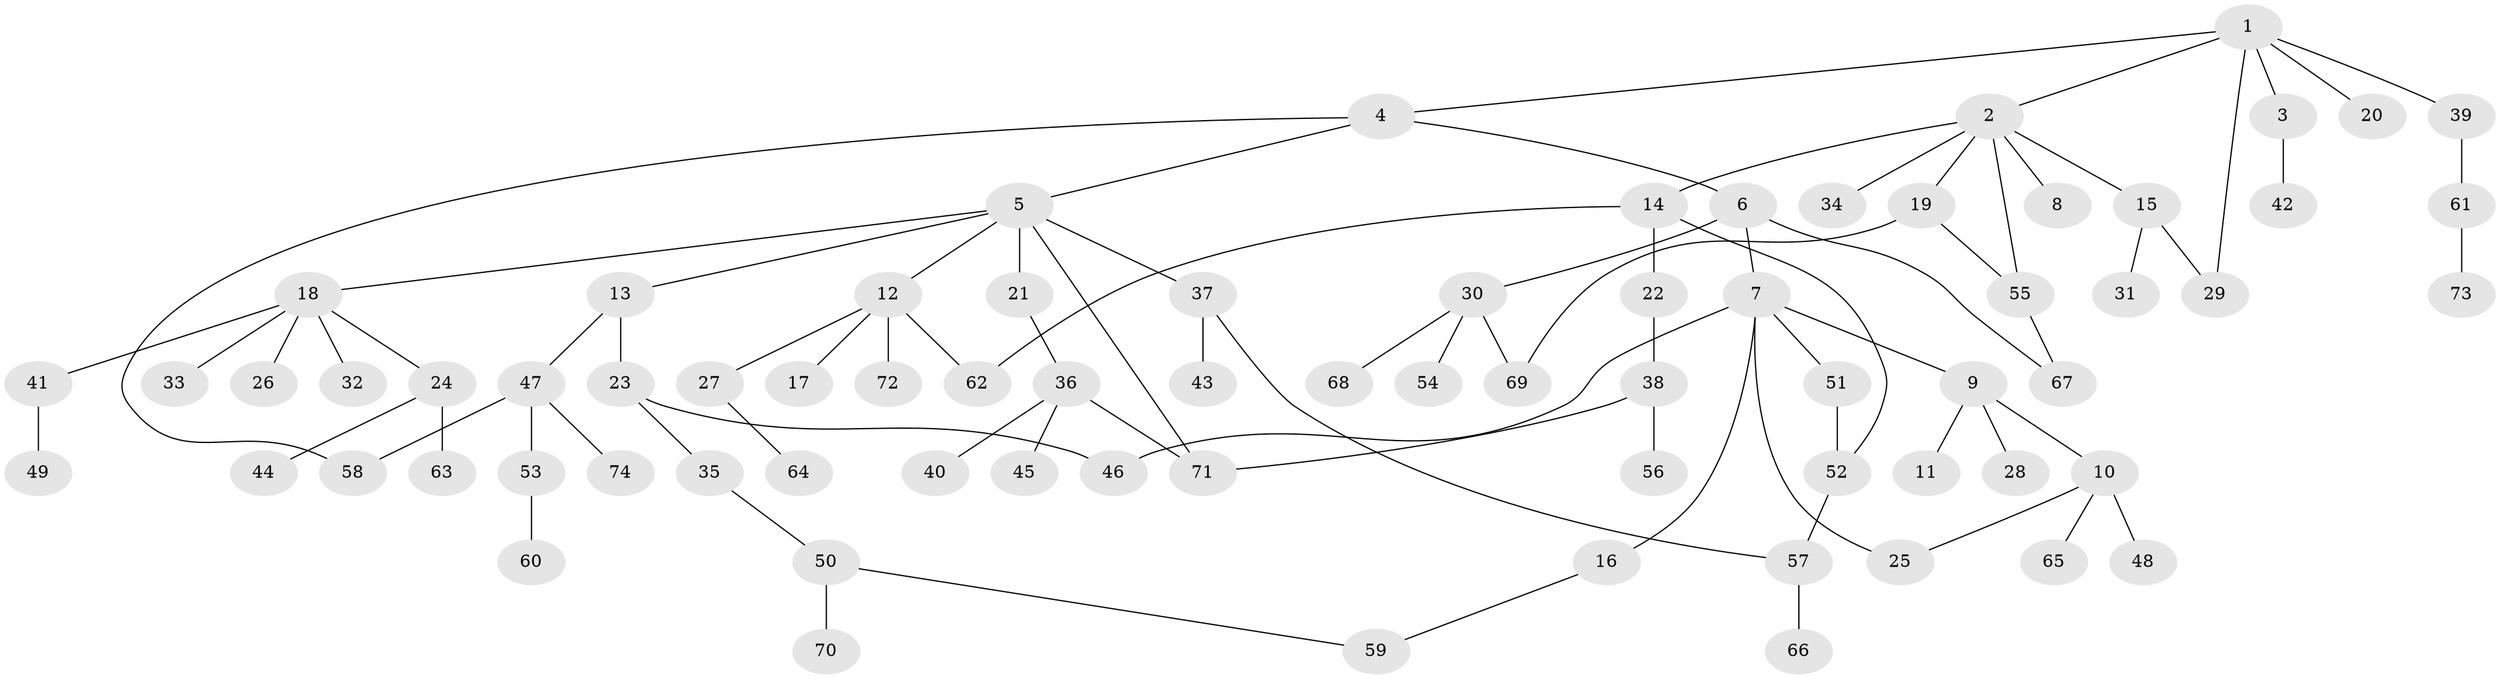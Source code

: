 // coarse degree distribution, {5: 0.04081632653061224, 9: 0.02040816326530612, 1: 0.40816326530612246, 6: 0.08163265306122448, 3: 0.1836734693877551, 4: 0.04081632653061224, 2: 0.22448979591836735}
// Generated by graph-tools (version 1.1) at 2025/51/02/27/25 19:51:38]
// undirected, 74 vertices, 86 edges
graph export_dot {
graph [start="1"]
  node [color=gray90,style=filled];
  1;
  2;
  3;
  4;
  5;
  6;
  7;
  8;
  9;
  10;
  11;
  12;
  13;
  14;
  15;
  16;
  17;
  18;
  19;
  20;
  21;
  22;
  23;
  24;
  25;
  26;
  27;
  28;
  29;
  30;
  31;
  32;
  33;
  34;
  35;
  36;
  37;
  38;
  39;
  40;
  41;
  42;
  43;
  44;
  45;
  46;
  47;
  48;
  49;
  50;
  51;
  52;
  53;
  54;
  55;
  56;
  57;
  58;
  59;
  60;
  61;
  62;
  63;
  64;
  65;
  66;
  67;
  68;
  69;
  70;
  71;
  72;
  73;
  74;
  1 -- 2;
  1 -- 3;
  1 -- 4;
  1 -- 20;
  1 -- 39;
  1 -- 29;
  2 -- 8;
  2 -- 14;
  2 -- 15;
  2 -- 19;
  2 -- 34;
  2 -- 55;
  3 -- 42;
  4 -- 5;
  4 -- 6;
  4 -- 58;
  5 -- 12;
  5 -- 13;
  5 -- 18;
  5 -- 21;
  5 -- 37;
  5 -- 71;
  6 -- 7;
  6 -- 30;
  6 -- 67;
  7 -- 9;
  7 -- 16;
  7 -- 25;
  7 -- 46;
  7 -- 51;
  9 -- 10;
  9 -- 11;
  9 -- 28;
  10 -- 48;
  10 -- 65;
  10 -- 25;
  12 -- 17;
  12 -- 27;
  12 -- 72;
  12 -- 62;
  13 -- 23;
  13 -- 47;
  14 -- 22;
  14 -- 62;
  14 -- 52;
  15 -- 29;
  15 -- 31;
  16 -- 59;
  18 -- 24;
  18 -- 26;
  18 -- 32;
  18 -- 33;
  18 -- 41;
  19 -- 55;
  19 -- 69;
  21 -- 36;
  22 -- 38;
  23 -- 35;
  23 -- 46;
  24 -- 44;
  24 -- 63;
  27 -- 64;
  30 -- 54;
  30 -- 68;
  30 -- 69;
  35 -- 50;
  36 -- 40;
  36 -- 45;
  36 -- 71;
  37 -- 43;
  37 -- 57;
  38 -- 56;
  38 -- 71;
  39 -- 61;
  41 -- 49;
  47 -- 53;
  47 -- 58;
  47 -- 74;
  50 -- 70;
  50 -- 59;
  51 -- 52;
  52 -- 57;
  53 -- 60;
  55 -- 67;
  57 -- 66;
  61 -- 73;
}

